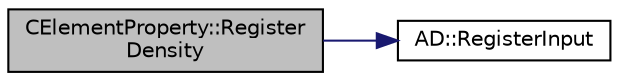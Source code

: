 digraph "CElementProperty::RegisterDensity"
{
 // LATEX_PDF_SIZE
  edge [fontname="Helvetica",fontsize="10",labelfontname="Helvetica",labelfontsize="10"];
  node [fontname="Helvetica",fontsize="10",shape=record];
  rankdir="LR";
  Node1 [label="CElementProperty::Register\lDensity",height=0.2,width=0.4,color="black", fillcolor="grey75", style="filled", fontcolor="black",tooltip="Register the Design density as an AD input variable."];
  Node1 -> Node2 [color="midnightblue",fontsize="10",style="solid",fontname="Helvetica"];
  Node2 [label="AD::RegisterInput",height=0.2,width=0.4,color="black", fillcolor="white", style="filled",URL="$namespaceAD.html#a05310227c195f7e83d394ce9cae8b73e",tooltip="Registers the variable as an input and saves internal data (indices). I.e. as a leaf of the computati..."];
}
